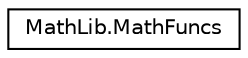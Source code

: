 digraph "Graphical Class Hierarchy"
{
 // LATEX_PDF_SIZE
  edge [fontname="Helvetica",fontsize="10",labelfontname="Helvetica",labelfontsize="10"];
  node [fontname="Helvetica",fontsize="10",shape=record];
  rankdir="LR";
  Node0 [label="MathLib.MathFuncs",height=0.2,width=0.4,color="black", fillcolor="white", style="filled",URL="$classMathLib_1_1MathFuncs.html",tooltip=" "];
}
